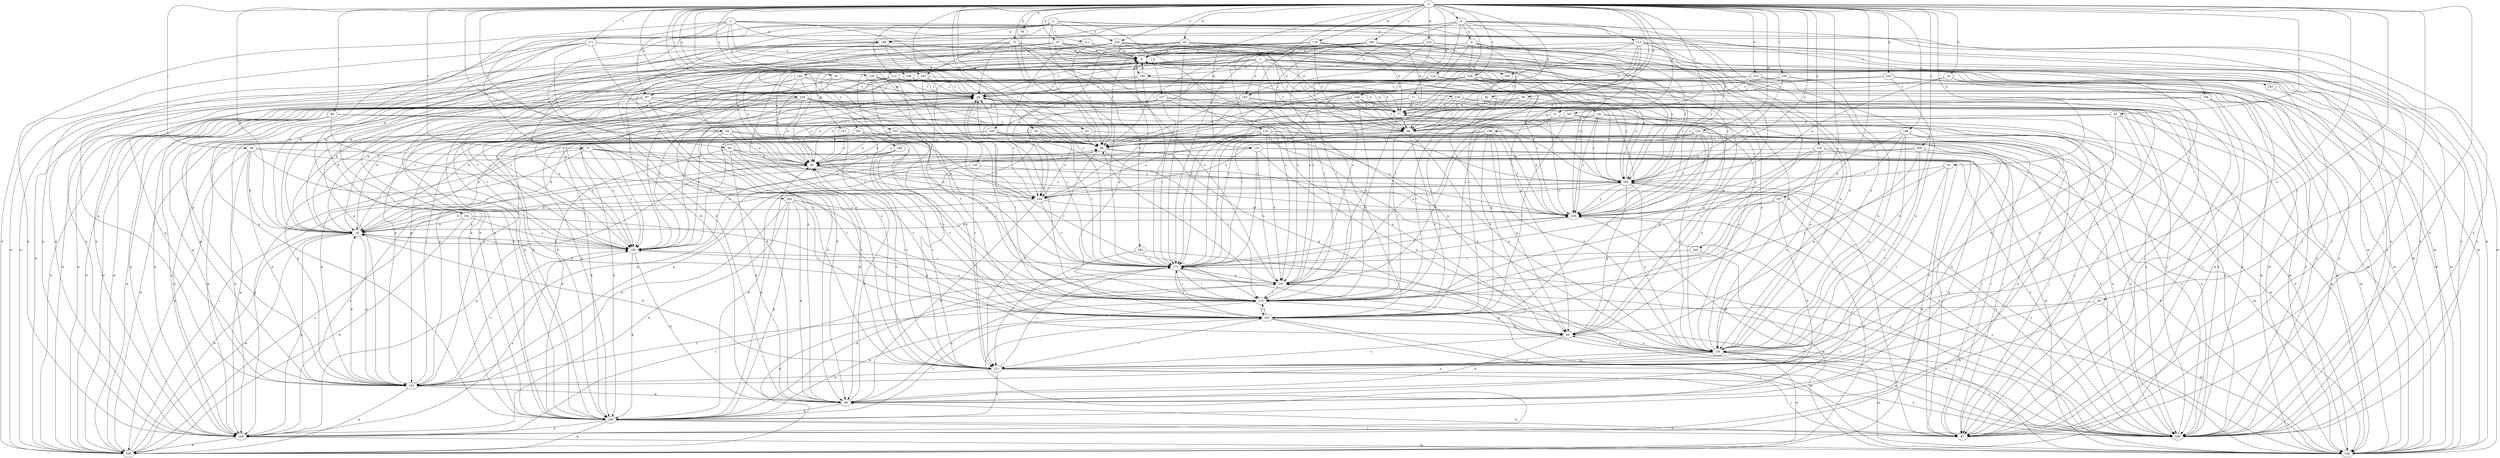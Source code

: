 strict digraph  {
0;
1;
2;
3;
4;
6;
8;
9;
17;
19;
23;
28;
29;
32;
33;
34;
38;
39;
42;
47;
49;
57;
58;
59;
61;
68;
72;
77;
81;
82;
83;
84;
85;
87;
88;
95;
97;
103;
105;
106;
108;
109;
111;
112;
113;
114;
115;
119;
123;
124;
125;
126;
128;
131;
135;
140;
141;
143;
144;
145;
146;
147;
149;
152;
154;
157;
163;
164;
167;
169;
171;
173;
180;
181;
182;
187;
190;
192;
195;
198;
201;
209;
211;
212;
214;
219;
220;
224;
230;
233;
236;
238;
239;
240;
242;
244;
245;
247;
248;
249;
0 -> 4  [label=a];
0 -> 6  [label=a];
0 -> 17  [label=b];
0 -> 19  [label=b];
0 -> 23  [label=c];
0 -> 28  [label=c];
0 -> 32  [label=d];
0 -> 33  [label=d];
0 -> 34  [label=d];
0 -> 38  [label=d];
0 -> 42  [label=e];
0 -> 47  [label=e];
0 -> 57  [label=f];
0 -> 59  [label=g];
0 -> 61  [label=g];
0 -> 68  [label=g];
0 -> 72  [label=h];
0 -> 77  [label=h];
0 -> 81  [label=i];
0 -> 82  [label=i];
0 -> 83  [label=i];
0 -> 84  [label=i];
0 -> 85  [label=i];
0 -> 95  [label=j];
0 -> 97  [label=j];
0 -> 103  [label=k];
0 -> 105  [label=k];
0 -> 108  [label=l];
0 -> 119  [label=m];
0 -> 123  [label=m];
0 -> 125  [label=n];
0 -> 126  [label=n];
0 -> 128  [label=n];
0 -> 131  [label=n];
0 -> 135  [label=n];
0 -> 145  [label=p];
0 -> 167  [label=r];
0 -> 169  [label=r];
0 -> 171  [label=r];
0 -> 180  [label=s];
0 -> 187  [label=t];
0 -> 209  [label=v];
0 -> 211  [label=v];
0 -> 212  [label=w];
0 -> 214  [label=w];
0 -> 224  [label=x];
0 -> 233  [label=y];
0 -> 236  [label=y];
0 -> 238  [label=y];
0 -> 239  [label=y];
0 -> 240  [label=y];
1 -> 58  [label=f];
1 -> 87  [label=i];
1 -> 124  [label=m];
1 -> 140  [label=o];
1 -> 141  [label=o];
1 -> 143  [label=o];
1 -> 146  [label=p];
1 -> 147  [label=p];
1 -> 181  [label=s];
1 -> 190  [label=t];
1 -> 195  [label=u];
1 -> 219  [label=w];
1 -> 220  [label=w];
1 -> 240  [label=y];
1 -> 242  [label=z];
2 -> 39  [label=d];
2 -> 106  [label=k];
2 -> 109  [label=l];
2 -> 111  [label=l];
2 -> 112  [label=l];
2 -> 124  [label=m];
2 -> 149  [label=p];
2 -> 157  [label=q];
2 -> 163  [label=q];
2 -> 224  [label=x];
2 -> 230  [label=x];
2 -> 244  [label=z];
2 -> 245  [label=z];
2 -> 247  [label=z];
3 -> 29  [label=c];
3 -> 39  [label=d];
3 -> 87  [label=i];
3 -> 106  [label=k];
3 -> 135  [label=n];
3 -> 149  [label=p];
3 -> 173  [label=r];
3 -> 220  [label=w];
3 -> 230  [label=x];
3 -> 247  [label=z];
4 -> 8  [label=a];
4 -> 77  [label=h];
4 -> 97  [label=j];
4 -> 113  [label=l];
4 -> 114  [label=l];
4 -> 135  [label=n];
4 -> 143  [label=o];
4 -> 149  [label=p];
4 -> 152  [label=p];
4 -> 154  [label=p];
4 -> 182  [label=s];
4 -> 195  [label=u];
6 -> 39  [label=d];
6 -> 88  [label=i];
6 -> 198  [label=u];
8 -> 9  [label=a];
8 -> 49  [label=e];
8 -> 58  [label=f];
8 -> 97  [label=j];
8 -> 115  [label=l];
8 -> 135  [label=n];
8 -> 248  [label=z];
8 -> 249  [label=z];
9 -> 29  [label=c];
9 -> 106  [label=k];
9 -> 190  [label=t];
9 -> 249  [label=z];
17 -> 77  [label=h];
17 -> 88  [label=i];
17 -> 164  [label=q];
17 -> 249  [label=z];
19 -> 29  [label=c];
19 -> 88  [label=i];
19 -> 154  [label=p];
19 -> 164  [label=q];
19 -> 182  [label=s];
19 -> 220  [label=w];
23 -> 49  [label=e];
23 -> 58  [label=f];
23 -> 124  [label=m];
23 -> 135  [label=n];
23 -> 211  [label=v];
28 -> 106  [label=k];
28 -> 124  [label=m];
28 -> 192  [label=t];
29 -> 77  [label=h];
29 -> 124  [label=m];
29 -> 154  [label=p];
29 -> 192  [label=t];
29 -> 220  [label=w];
29 -> 230  [label=x];
29 -> 240  [label=y];
32 -> 29  [label=c];
32 -> 211  [label=v];
32 -> 230  [label=x];
32 -> 240  [label=y];
33 -> 115  [label=l];
33 -> 211  [label=v];
33 -> 220  [label=w];
33 -> 240  [label=y];
34 -> 88  [label=i];
34 -> 97  [label=j];
34 -> 144  [label=o];
34 -> 154  [label=p];
34 -> 173  [label=r];
38 -> 77  [label=h];
38 -> 106  [label=k];
38 -> 115  [label=l];
38 -> 211  [label=v];
39 -> 49  [label=e];
39 -> 106  [label=k];
39 -> 201  [label=u];
42 -> 9  [label=a];
42 -> 58  [label=f];
42 -> 88  [label=i];
42 -> 124  [label=m];
42 -> 144  [label=o];
42 -> 164  [label=q];
42 -> 173  [label=r];
42 -> 240  [label=y];
42 -> 249  [label=z];
47 -> 9  [label=a];
47 -> 19  [label=b];
47 -> 58  [label=f];
47 -> 106  [label=k];
47 -> 124  [label=m];
47 -> 201  [label=u];
47 -> 220  [label=w];
49 -> 9  [label=a];
49 -> 29  [label=c];
49 -> 144  [label=o];
49 -> 164  [label=q];
49 -> 240  [label=y];
57 -> 49  [label=e];
57 -> 97  [label=j];
57 -> 154  [label=p];
57 -> 164  [label=q];
57 -> 182  [label=s];
57 -> 249  [label=z];
58 -> 88  [label=i];
58 -> 115  [label=l];
58 -> 135  [label=n];
58 -> 182  [label=s];
58 -> 192  [label=t];
58 -> 230  [label=x];
59 -> 88  [label=i];
61 -> 88  [label=i];
61 -> 97  [label=j];
61 -> 182  [label=s];
68 -> 39  [label=d];
68 -> 135  [label=n];
68 -> 211  [label=v];
72 -> 9  [label=a];
72 -> 19  [label=b];
72 -> 29  [label=c];
72 -> 88  [label=i];
72 -> 106  [label=k];
72 -> 135  [label=n];
72 -> 173  [label=r];
72 -> 192  [label=t];
72 -> 201  [label=u];
77 -> 58  [label=f];
77 -> 115  [label=l];
77 -> 135  [label=n];
77 -> 173  [label=r];
81 -> 29  [label=c];
81 -> 173  [label=r];
81 -> 182  [label=s];
82 -> 58  [label=f];
82 -> 77  [label=h];
82 -> 135  [label=n];
82 -> 173  [label=r];
83 -> 49  [label=e];
83 -> 88  [label=i];
83 -> 201  [label=u];
83 -> 211  [label=v];
83 -> 220  [label=w];
84 -> 19  [label=b];
84 -> 49  [label=e];
84 -> 154  [label=p];
84 -> 164  [label=q];
84 -> 182  [label=s];
84 -> 192  [label=t];
84 -> 220  [label=w];
85 -> 58  [label=f];
85 -> 115  [label=l];
85 -> 154  [label=p];
85 -> 164  [label=q];
85 -> 182  [label=s];
85 -> 220  [label=w];
87 -> 19  [label=b];
87 -> 39  [label=d];
87 -> 77  [label=h];
87 -> 88  [label=i];
87 -> 124  [label=m];
87 -> 154  [label=p];
87 -> 220  [label=w];
88 -> 49  [label=e];
88 -> 68  [label=g];
88 -> 115  [label=l];
88 -> 211  [label=v];
88 -> 230  [label=x];
95 -> 39  [label=d];
95 -> 49  [label=e];
95 -> 106  [label=k];
95 -> 144  [label=o];
95 -> 192  [label=t];
95 -> 230  [label=x];
97 -> 39  [label=d];
103 -> 29  [label=c];
103 -> 58  [label=f];
103 -> 97  [label=j];
103 -> 135  [label=n];
103 -> 173  [label=r];
103 -> 220  [label=w];
105 -> 19  [label=b];
105 -> 88  [label=i];
105 -> 97  [label=j];
105 -> 164  [label=q];
105 -> 249  [label=z];
106 -> 9  [label=a];
106 -> 49  [label=e];
106 -> 97  [label=j];
106 -> 164  [label=q];
106 -> 192  [label=t];
106 -> 220  [label=w];
106 -> 230  [label=x];
108 -> 29  [label=c];
108 -> 124  [label=m];
108 -> 135  [label=n];
108 -> 154  [label=p];
108 -> 240  [label=y];
109 -> 19  [label=b];
109 -> 77  [label=h];
109 -> 97  [label=j];
109 -> 124  [label=m];
109 -> 230  [label=x];
111 -> 9  [label=a];
111 -> 39  [label=d];
111 -> 124  [label=m];
112 -> 19  [label=b];
112 -> 29  [label=c];
112 -> 39  [label=d];
112 -> 49  [label=e];
112 -> 68  [label=g];
112 -> 77  [label=h];
112 -> 154  [label=p];
112 -> 173  [label=r];
112 -> 192  [label=t];
112 -> 249  [label=z];
113 -> 9  [label=a];
113 -> 77  [label=h];
113 -> 115  [label=l];
113 -> 124  [label=m];
113 -> 144  [label=o];
113 -> 192  [label=t];
113 -> 201  [label=u];
113 -> 230  [label=x];
113 -> 240  [label=y];
113 -> 249  [label=z];
114 -> 29  [label=c];
114 -> 97  [label=j];
114 -> 124  [label=m];
114 -> 154  [label=p];
114 -> 220  [label=w];
114 -> 240  [label=y];
115 -> 9  [label=a];
115 -> 29  [label=c];
115 -> 68  [label=g];
115 -> 106  [label=k];
115 -> 173  [label=r];
115 -> 182  [label=s];
115 -> 192  [label=t];
119 -> 9  [label=a];
119 -> 49  [label=e];
119 -> 58  [label=f];
119 -> 77  [label=h];
119 -> 154  [label=p];
119 -> 182  [label=s];
119 -> 201  [label=u];
119 -> 240  [label=y];
119 -> 249  [label=z];
123 -> 39  [label=d];
123 -> 88  [label=i];
123 -> 135  [label=n];
123 -> 144  [label=o];
123 -> 164  [label=q];
123 -> 192  [label=t];
123 -> 230  [label=x];
123 -> 249  [label=z];
124 -> 77  [label=h];
124 -> 173  [label=r];
124 -> 201  [label=u];
124 -> 240  [label=y];
124 -> 249  [label=z];
125 -> 19  [label=b];
125 -> 49  [label=e];
125 -> 88  [label=i];
125 -> 124  [label=m];
125 -> 135  [label=n];
125 -> 144  [label=o];
125 -> 173  [label=r];
125 -> 201  [label=u];
125 -> 240  [label=y];
125 -> 249  [label=z];
126 -> 29  [label=c];
126 -> 77  [label=h];
126 -> 88  [label=i];
126 -> 144  [label=o];
126 -> 182  [label=s];
126 -> 211  [label=v];
128 -> 49  [label=e];
128 -> 115  [label=l];
128 -> 124  [label=m];
128 -> 135  [label=n];
128 -> 164  [label=q];
128 -> 173  [label=r];
128 -> 249  [label=z];
131 -> 49  [label=e];
131 -> 97  [label=j];
131 -> 124  [label=m];
131 -> 135  [label=n];
131 -> 154  [label=p];
131 -> 173  [label=r];
131 -> 201  [label=u];
135 -> 9  [label=a];
135 -> 124  [label=m];
135 -> 154  [label=p];
135 -> 211  [label=v];
135 -> 220  [label=w];
135 -> 230  [label=x];
140 -> 29  [label=c];
140 -> 77  [label=h];
140 -> 106  [label=k];
140 -> 144  [label=o];
140 -> 182  [label=s];
140 -> 220  [label=w];
141 -> 58  [label=f];
141 -> 97  [label=j];
141 -> 124  [label=m];
141 -> 201  [label=u];
141 -> 240  [label=y];
141 -> 249  [label=z];
143 -> 77  [label=h];
143 -> 88  [label=i];
143 -> 144  [label=o];
143 -> 182  [label=s];
143 -> 192  [label=t];
143 -> 230  [label=x];
144 -> 19  [label=b];
144 -> 29  [label=c];
144 -> 39  [label=d];
144 -> 173  [label=r];
144 -> 249  [label=z];
145 -> 106  [label=k];
145 -> 240  [label=y];
146 -> 49  [label=e];
146 -> 115  [label=l];
146 -> 182  [label=s];
146 -> 192  [label=t];
147 -> 49  [label=e];
147 -> 88  [label=i];
147 -> 211  [label=v];
149 -> 9  [label=a];
149 -> 29  [label=c];
149 -> 88  [label=i];
149 -> 106  [label=k];
149 -> 164  [label=q];
149 -> 211  [label=v];
152 -> 19  [label=b];
152 -> 68  [label=g];
152 -> 182  [label=s];
152 -> 220  [label=w];
154 -> 19  [label=b];
154 -> 29  [label=c];
154 -> 39  [label=d];
154 -> 115  [label=l];
154 -> 182  [label=s];
154 -> 220  [label=w];
157 -> 49  [label=e];
157 -> 68  [label=g];
157 -> 77  [label=h];
157 -> 164  [label=q];
157 -> 173  [label=r];
157 -> 220  [label=w];
157 -> 249  [label=z];
163 -> 173  [label=r];
163 -> 211  [label=v];
163 -> 230  [label=x];
164 -> 49  [label=e];
164 -> 124  [label=m];
164 -> 173  [label=r];
164 -> 182  [label=s];
164 -> 192  [label=t];
164 -> 220  [label=w];
167 -> 58  [label=f];
167 -> 68  [label=g];
167 -> 182  [label=s];
167 -> 192  [label=t];
167 -> 230  [label=x];
169 -> 88  [label=i];
169 -> 115  [label=l];
169 -> 135  [label=n];
169 -> 164  [label=q];
169 -> 211  [label=v];
169 -> 230  [label=x];
169 -> 249  [label=z];
171 -> 9  [label=a];
171 -> 19  [label=b];
171 -> 49  [label=e];
171 -> 77  [label=h];
171 -> 154  [label=p];
171 -> 164  [label=q];
171 -> 211  [label=v];
173 -> 29  [label=c];
173 -> 106  [label=k];
173 -> 115  [label=l];
173 -> 192  [label=t];
173 -> 201  [label=u];
173 -> 249  [label=z];
180 -> 9  [label=a];
180 -> 29  [label=c];
180 -> 68  [label=g];
180 -> 77  [label=h];
180 -> 88  [label=i];
180 -> 164  [label=q];
180 -> 192  [label=t];
180 -> 201  [label=u];
180 -> 230  [label=x];
181 -> 39  [label=d];
181 -> 49  [label=e];
181 -> 88  [label=i];
181 -> 115  [label=l];
181 -> 164  [label=q];
181 -> 211  [label=v];
181 -> 230  [label=x];
182 -> 19  [label=b];
182 -> 29  [label=c];
182 -> 39  [label=d];
182 -> 106  [label=k];
182 -> 173  [label=r];
187 -> 39  [label=d];
187 -> 115  [label=l];
187 -> 192  [label=t];
187 -> 220  [label=w];
187 -> 249  [label=z];
190 -> 9  [label=a];
190 -> 19  [label=b];
190 -> 29  [label=c];
190 -> 97  [label=j];
190 -> 106  [label=k];
190 -> 124  [label=m];
190 -> 173  [label=r];
190 -> 240  [label=y];
192 -> 68  [label=g];
192 -> 97  [label=j];
192 -> 115  [label=l];
192 -> 124  [label=m];
192 -> 211  [label=v];
195 -> 58  [label=f];
198 -> 68  [label=g];
198 -> 88  [label=i];
198 -> 106  [label=k];
198 -> 135  [label=n];
198 -> 192  [label=t];
198 -> 201  [label=u];
198 -> 249  [label=z];
201 -> 19  [label=b];
201 -> 88  [label=i];
201 -> 115  [label=l];
201 -> 220  [label=w];
209 -> 39  [label=d];
209 -> 49  [label=e];
209 -> 68  [label=g];
209 -> 124  [label=m];
209 -> 154  [label=p];
209 -> 211  [label=v];
211 -> 9  [label=a];
211 -> 19  [label=b];
211 -> 49  [label=e];
211 -> 97  [label=j];
211 -> 106  [label=k];
211 -> 154  [label=p];
211 -> 173  [label=r];
211 -> 230  [label=x];
212 -> 29  [label=c];
212 -> 135  [label=n];
212 -> 173  [label=r];
212 -> 230  [label=x];
214 -> 9  [label=a];
214 -> 58  [label=f];
214 -> 97  [label=j];
214 -> 115  [label=l];
214 -> 173  [label=r];
214 -> 220  [label=w];
214 -> 230  [label=x];
214 -> 249  [label=z];
219 -> 49  [label=e];
219 -> 77  [label=h];
219 -> 135  [label=n];
219 -> 211  [label=v];
219 -> 230  [label=x];
220 -> 19  [label=b];
220 -> 88  [label=i];
220 -> 240  [label=y];
224 -> 9  [label=a];
224 -> 19  [label=b];
224 -> 58  [label=f];
224 -> 68  [label=g];
224 -> 88  [label=i];
224 -> 144  [label=o];
224 -> 164  [label=q];
224 -> 201  [label=u];
224 -> 230  [label=x];
230 -> 9  [label=a];
230 -> 29  [label=c];
230 -> 49  [label=e];
230 -> 68  [label=g];
230 -> 173  [label=r];
230 -> 201  [label=u];
230 -> 240  [label=y];
230 -> 249  [label=z];
233 -> 49  [label=e];
233 -> 88  [label=i];
233 -> 97  [label=j];
233 -> 106  [label=k];
233 -> 115  [label=l];
233 -> 182  [label=s];
233 -> 230  [label=x];
236 -> 19  [label=b];
236 -> 29  [label=c];
236 -> 58  [label=f];
236 -> 68  [label=g];
236 -> 97  [label=j];
236 -> 106  [label=k];
236 -> 115  [label=l];
236 -> 173  [label=r];
238 -> 29  [label=c];
238 -> 97  [label=j];
238 -> 182  [label=s];
239 -> 19  [label=b];
239 -> 49  [label=e];
239 -> 77  [label=h];
239 -> 88  [label=i];
239 -> 135  [label=n];
239 -> 182  [label=s];
239 -> 220  [label=w];
239 -> 240  [label=y];
240 -> 9  [label=a];
240 -> 19  [label=b];
240 -> 68  [label=g];
240 -> 97  [label=j];
240 -> 135  [label=n];
240 -> 144  [label=o];
240 -> 249  [label=z];
242 -> 124  [label=m];
244 -> 39  [label=d];
244 -> 106  [label=k];
244 -> 115  [label=l];
244 -> 154  [label=p];
244 -> 164  [label=q];
244 -> 192  [label=t];
244 -> 249  [label=z];
245 -> 124  [label=m];
245 -> 173  [label=r];
247 -> 29  [label=c];
247 -> 39  [label=d];
247 -> 115  [label=l];
247 -> 124  [label=m];
247 -> 211  [label=v];
248 -> 58  [label=f];
248 -> 77  [label=h];
248 -> 88  [label=i];
248 -> 154  [label=p];
248 -> 201  [label=u];
248 -> 240  [label=y];
248 -> 249  [label=z];
249 -> 19  [label=b];
249 -> 39  [label=d];
249 -> 77  [label=h];
249 -> 173  [label=r];
}
